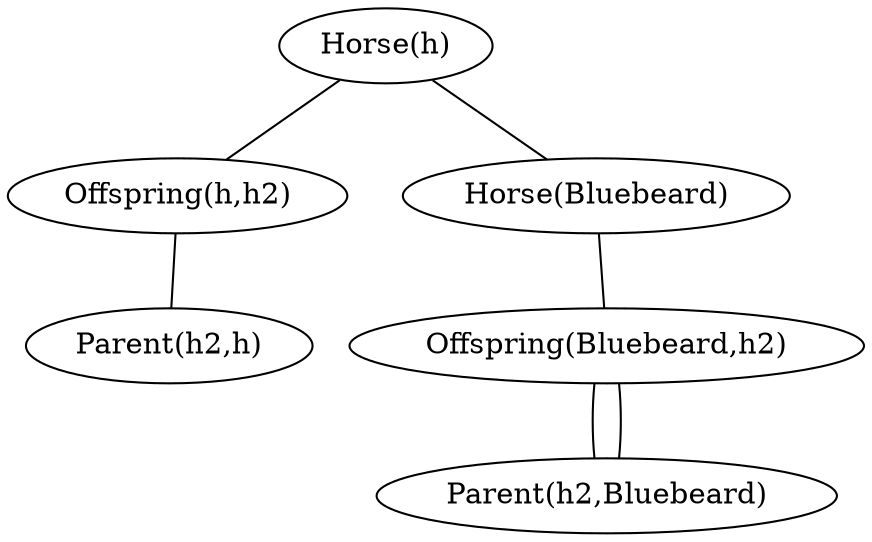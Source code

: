graph {
	"Horse(h)" -- "Offspring(h,h2)"
	"Horse(h)" -- "Horse(Bluebeard)"
	"Offspring(h,h2)" -- "Parent(h2,h)"
	"Horse(Bluebeard)" -- "Offspring(Bluebeard,h2)"
	"Offspring(Bluebeard,h2)" -- "Parent(h2,Bluebeard)"
	"Parent(h2,Bluebeard)" -- "Offspring(Bluebeard,h2)"
}
